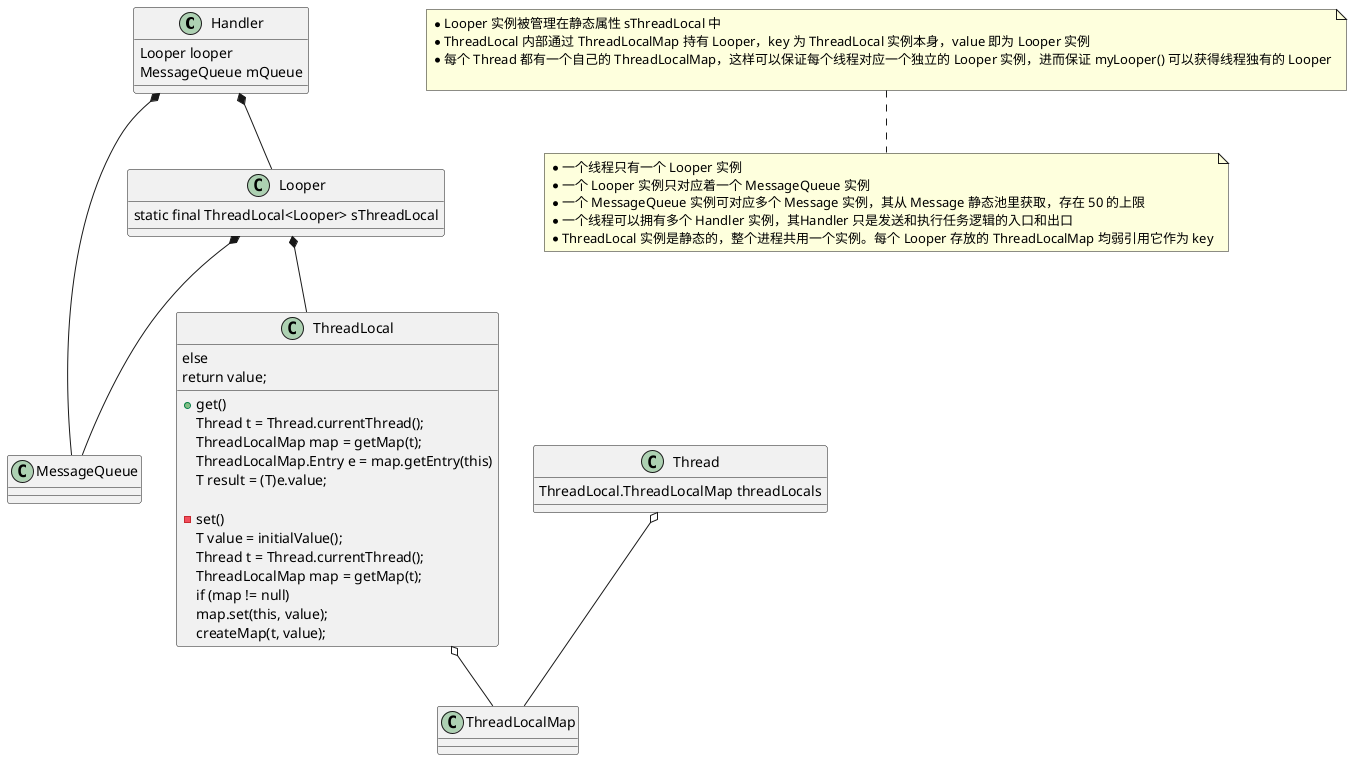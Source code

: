 @startuml
'https://plantuml.com/sequence-diagram
class Handler{
 Looper looper
 MessageQueue mQueue
}

class Looper{
static final ThreadLocal<Looper> sThreadLocal
}
class MessageQueue
class ThreadLocal{

    + get()
        Thread t = Thread.currentThread();
        ThreadLocalMap map = getMap(t);
        ThreadLocalMap.Entry e = map.getEntry(this)
        T result = (T)e.value;

    - set()
     T value = initialValue();
            Thread t = Thread.currentThread();
            ThreadLocalMap map = getMap(t);
            if (map != null)
                map.set(this, value);
            else
                createMap(t, value);
            return value;

}
class ThreadLocalMap{

}
class Thread{
ThreadLocal.ThreadLocalMap threadLocals
}

Handler *-- Looper

Handler *-- MessageQueue


Looper *-- MessageQueue
Looper *-- ThreadLocal


ThreadLocal o-- ThreadLocalMap
Thread o-- ThreadLocalMap

note as N1
 * Looper 实例被管理在静态属性 sThreadLocal 中
 * ThreadLocal 内部通过 ThreadLocalMap 持有 Looper，key 为 ThreadLocal 实例本身，value 即为 Looper 实例
 * 每个 Thread 都有一个自己的 ThreadLocalMap，这样可以保证每个线程对应一个独立的 Looper 实例，进而保证 myLooper() 可以获得线程独有的 Looper

end note

note bottom of N1
 * 一个线程只有一个 Looper 实例
 * 一个 Looper 实例只对应着一个 MessageQueue 实例
 * 一个 MessageQueue 实例可对应多个 Message 实例，其从 Message 静态池里获取，存在 50 的上限
 * 一个线程可以拥有多个 Handler 实例，其Handler 只是发送和执行任务逻辑的入口和出口
 * ThreadLocal 实例是静态的，整个进程共用一个实例。每个 Looper 存放的 ThreadLocalMap 均弱引用它作为 key
end note


@enduml
